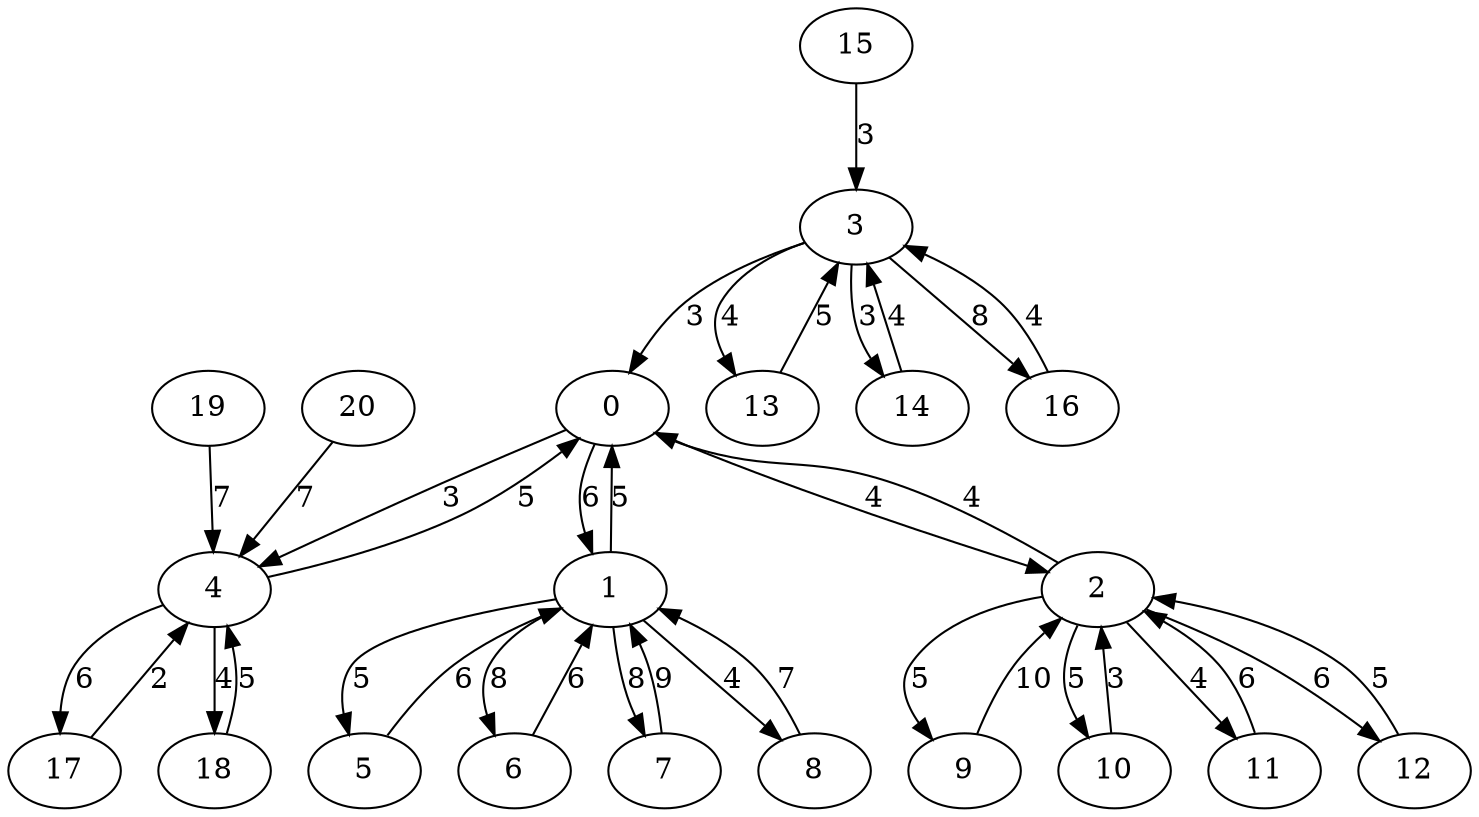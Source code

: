 strict digraph "" {
	0 -> 1	[label=6];
	0 -> 2	[label=4];
	0 -> 4	[label=3];
	1 -> 0	[label=5];
	1 -> 5	[label=5];
	1 -> 6	[label=8];
	1 -> 7	[label=8];
	1 -> 8	[label=4];
	2 -> 0	[label=4];
	2 -> 9	[label=5];
	2 -> 10	[label=5];
	2 -> 11	[label=4];
	2 -> 12	[label=6];
	3 -> 0	[label=3];
	3 -> 13	[label=4];
	3 -> 14	[label=3];
	3 -> 16	[label=8];
	4 -> 0	[label=5];
	4 -> 17	[label=6];
	4 -> 18	[label=4];
	5 -> 1	[label=6];
	6 -> 1	[label=6];
	7 -> 1	[label=9];
	8 -> 1	[label=7];
	9 -> 2	[label=10];
	10 -> 2	[label=3];
	11 -> 2	[label=6];
	12 -> 2	[label=5];
	13 -> 3	[label=5];
	14 -> 3	[label=4];
	15 -> 3	[label=3];
	16 -> 3	[label=4];
	17 -> 4	[label=2];
	18 -> 4	[label=5];
	19 -> 4	[label=7];
	20 -> 4	[label=7];
}

